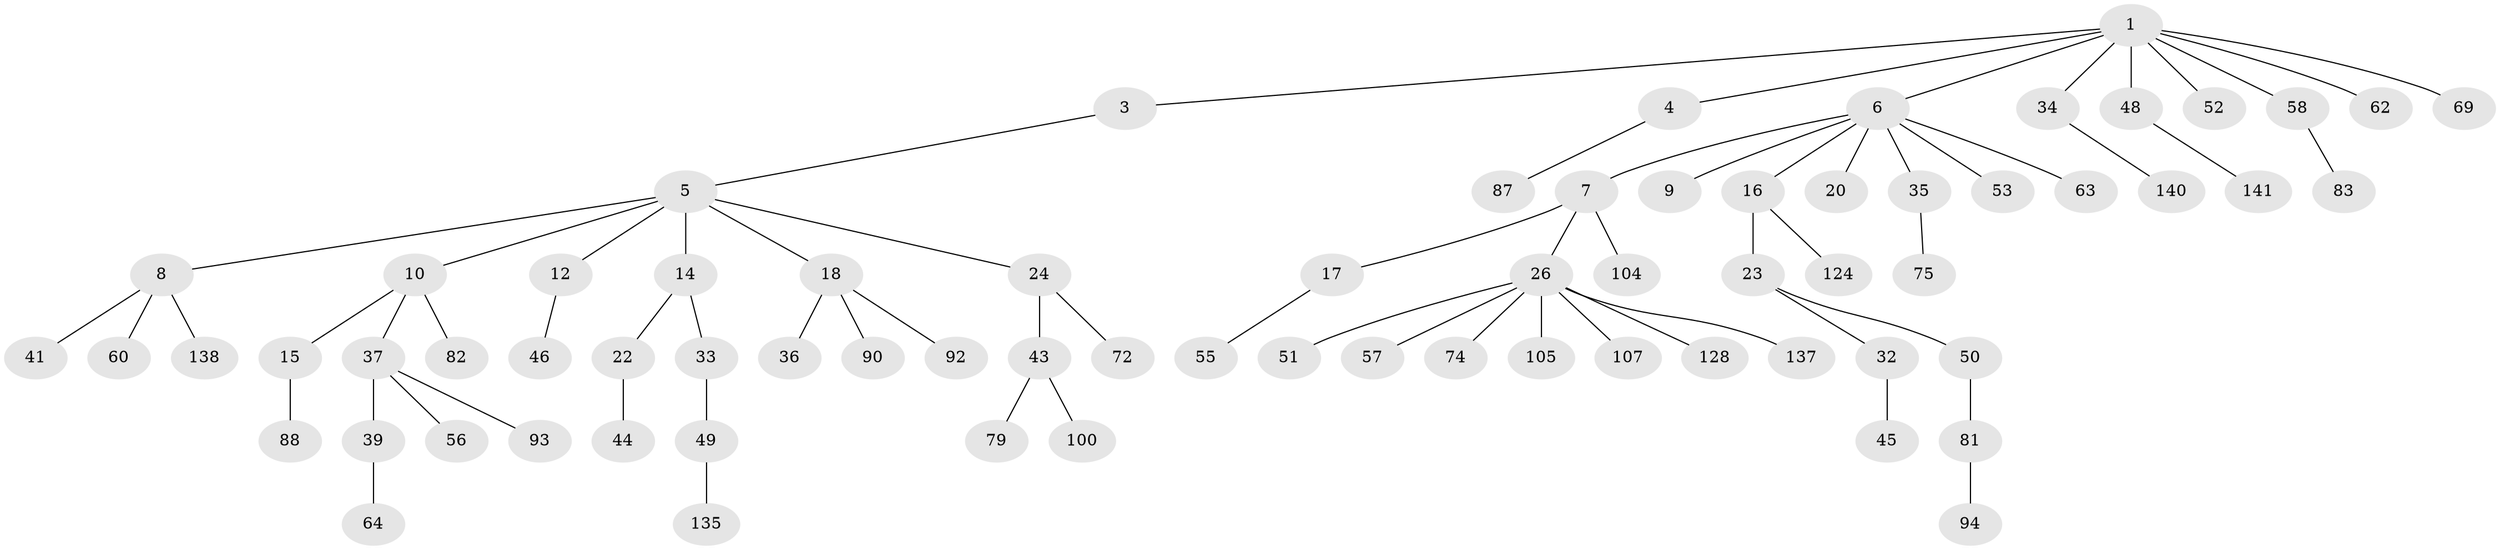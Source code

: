 // original degree distribution, {4: 0.08450704225352113, 2: 0.2887323943661972, 3: 0.1056338028169014, 7: 0.014084507042253521, 9: 0.007042253521126761, 5: 0.014084507042253521, 6: 0.007042253521126761, 1: 0.4788732394366197}
// Generated by graph-tools (version 1.1) at 2025/19/03/04/25 18:19:05]
// undirected, 71 vertices, 70 edges
graph export_dot {
graph [start="1"]
  node [color=gray90,style=filled];
  1 [super="+2+13"];
  3;
  4 [super="+117+29"];
  5;
  6 [super="+38"];
  7;
  8;
  9 [super="+11"];
  10 [super="+111+21+27"];
  12 [super="+67"];
  14;
  15 [super="+70"];
  16;
  17;
  18;
  20 [super="+40"];
  22 [super="+108"];
  23 [super="+25+98"];
  24 [super="+42"];
  26 [super="+71+59"];
  32;
  33;
  34;
  35 [super="+112+132"];
  36;
  37;
  39;
  41 [super="+89"];
  43 [super="+47+65"];
  44 [super="+78"];
  45;
  46 [super="+68+76"];
  48;
  49;
  50 [super="+73"];
  51;
  52;
  53 [super="+61+84+54"];
  55;
  56;
  57;
  58 [super="+99"];
  60 [super="+127"];
  62;
  63;
  64 [super="+102+80"];
  69;
  72;
  74;
  75;
  79;
  81 [super="+139+115"];
  82 [super="+133"];
  83 [super="+96"];
  87 [super="+95"];
  88 [super="+110"];
  90;
  92 [super="+101"];
  93 [super="+129"];
  94;
  100 [super="+119"];
  104;
  105 [super="+109"];
  107;
  124;
  128;
  135;
  137;
  138;
  140;
  141;
  1 -- 62;
  1 -- 69;
  1 -- 3;
  1 -- 4;
  1 -- 6;
  1 -- 48;
  1 -- 34;
  1 -- 52;
  1 -- 58;
  3 -- 5;
  4 -- 87;
  5 -- 8;
  5 -- 10;
  5 -- 12;
  5 -- 14;
  5 -- 18;
  5 -- 24;
  6 -- 7;
  6 -- 9;
  6 -- 16;
  6 -- 20;
  6 -- 35;
  6 -- 53;
  6 -- 63;
  7 -- 17;
  7 -- 26;
  7 -- 104;
  8 -- 41;
  8 -- 60;
  8 -- 138;
  10 -- 15;
  10 -- 37;
  10 -- 82;
  12 -- 46;
  14 -- 22;
  14 -- 33;
  15 -- 88;
  16 -- 23;
  16 -- 124;
  17 -- 55;
  18 -- 36;
  18 -- 90;
  18 -- 92;
  22 -- 44;
  23 -- 32;
  23 -- 50;
  24 -- 43;
  24 -- 72;
  26 -- 51;
  26 -- 57;
  26 -- 107;
  26 -- 137;
  26 -- 128;
  26 -- 105;
  26 -- 74;
  32 -- 45;
  33 -- 49;
  34 -- 140;
  35 -- 75;
  37 -- 39;
  37 -- 56;
  37 -- 93;
  39 -- 64;
  43 -- 79;
  43 -- 100;
  48 -- 141;
  49 -- 135;
  50 -- 81;
  58 -- 83;
  81 -- 94;
}
